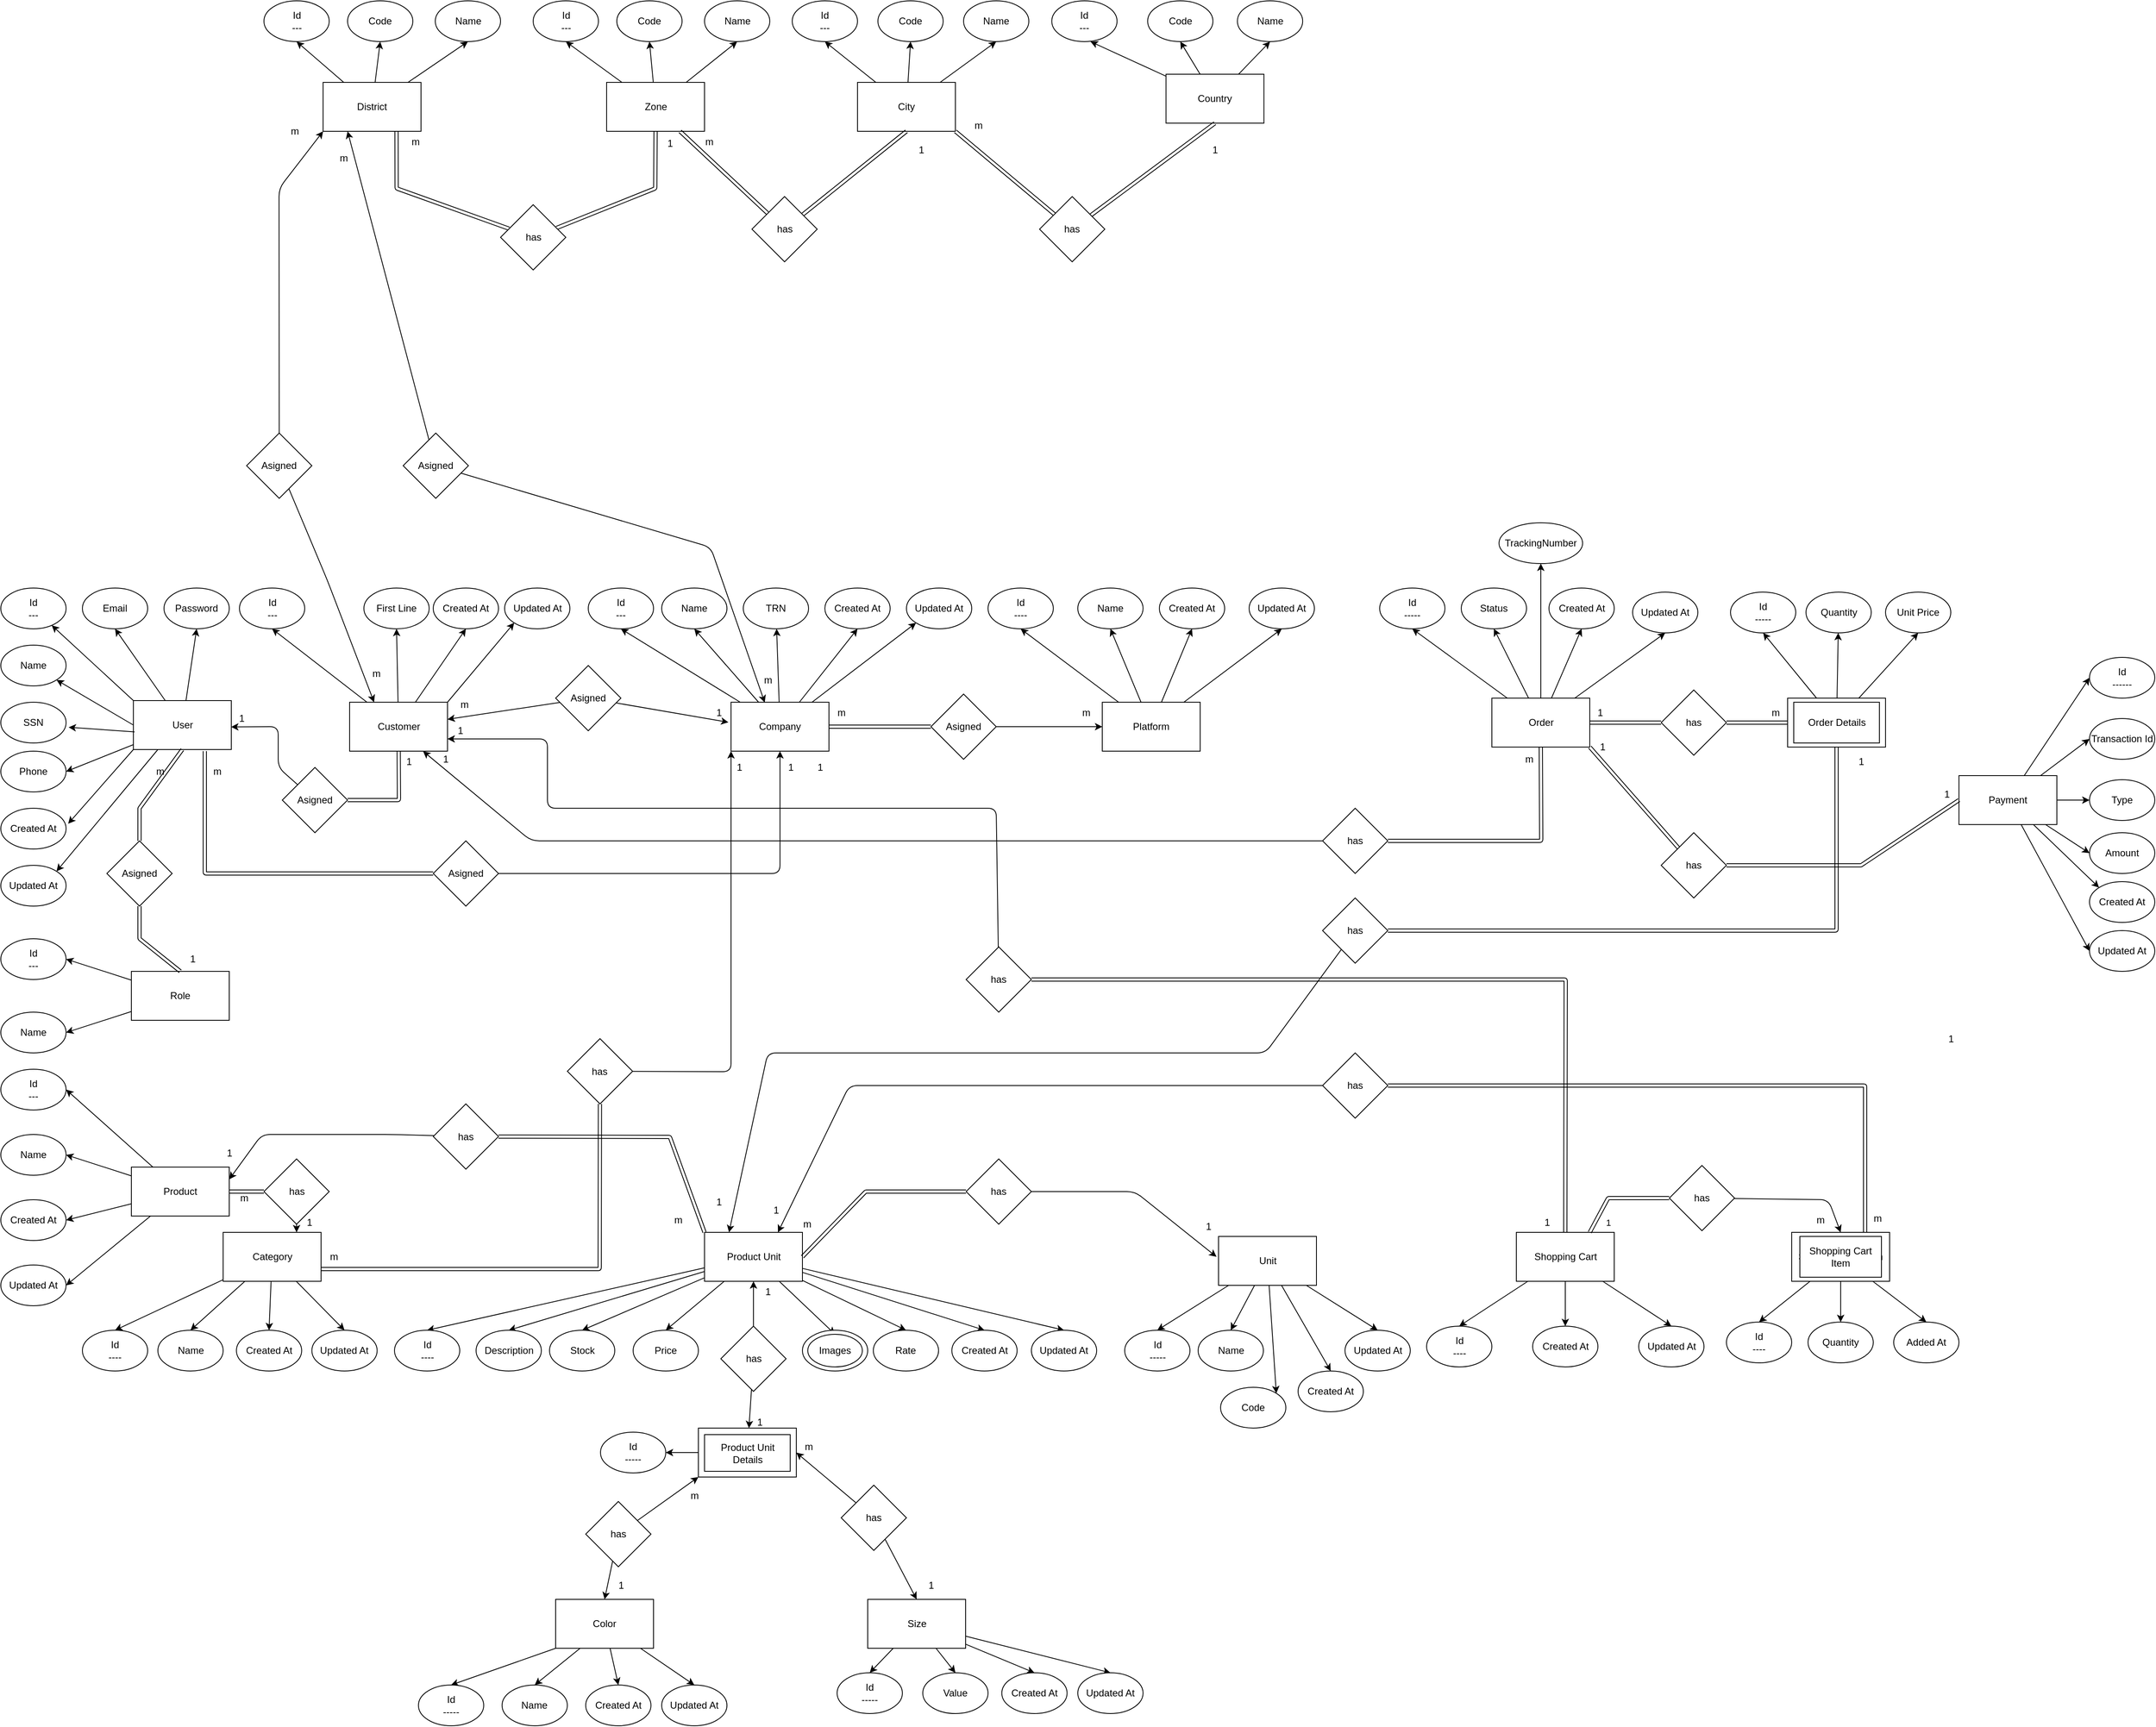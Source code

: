 <mxfile>
    <diagram id="rsH5L2lJACvvkUvCNBuJ" name="Page-1">
        <mxGraphModel dx="1774" dy="1904" grid="1" gridSize="10" guides="1" tooltips="1" connect="1" arrows="1" fold="1" page="1" pageScale="1" pageWidth="850" pageHeight="1100" background="#FFFFFF" math="0" shadow="0">
            <root>
                <mxCell id="0"/>
                <mxCell id="1" parent="0"/>
                <mxCell id="32" style="edgeStyle=none;html=1;entryX=0.5;entryY=1;entryDx=0;entryDy=0;" parent="1" source="23" target="27" edge="1">
                    <mxGeometry relative="1" as="geometry"/>
                </mxCell>
                <mxCell id="33" style="edgeStyle=none;html=1;entryX=0.5;entryY=1;entryDx=0;entryDy=0;" parent="1" source="23" target="26" edge="1">
                    <mxGeometry relative="1" as="geometry"/>
                </mxCell>
                <mxCell id="34" style="edgeStyle=none;html=1;exitX=0;exitY=0;exitDx=0;exitDy=0;" parent="1" source="23" target="25" edge="1">
                    <mxGeometry relative="1" as="geometry"/>
                </mxCell>
                <mxCell id="35" style="edgeStyle=none;html=1;exitX=0;exitY=0.5;exitDx=0;exitDy=0;entryX=1;entryY=1;entryDx=0;entryDy=0;" parent="1" source="23" target="24" edge="1">
                    <mxGeometry relative="1" as="geometry"/>
                </mxCell>
                <mxCell id="37" style="edgeStyle=none;html=1;entryX=1;entryY=0.5;entryDx=0;entryDy=0;" parent="1" source="23" target="29" edge="1">
                    <mxGeometry relative="1" as="geometry"/>
                </mxCell>
                <mxCell id="39" style="edgeStyle=none;html=1;exitX=0.25;exitY=1;exitDx=0;exitDy=0;entryX=1;entryY=0;entryDx=0;entryDy=0;" parent="1" source="23" target="31" edge="1">
                    <mxGeometry relative="1" as="geometry"/>
                </mxCell>
                <mxCell id="23" value="User" style="rounded=0;whiteSpace=wrap;html=1;" parent="1" vertex="1">
                    <mxGeometry x="202.5" y="148" width="120" height="60" as="geometry"/>
                </mxCell>
                <mxCell id="24" value="Name" style="ellipse;whiteSpace=wrap;html=1;" parent="1" vertex="1">
                    <mxGeometry x="40" y="80" width="80" height="50" as="geometry"/>
                </mxCell>
                <mxCell id="25" value="Id&lt;br&gt;---" style="ellipse;whiteSpace=wrap;html=1;" parent="1" vertex="1">
                    <mxGeometry x="40" y="10" width="80" height="50" as="geometry"/>
                </mxCell>
                <mxCell id="26" value="Email" style="ellipse;whiteSpace=wrap;html=1;" parent="1" vertex="1">
                    <mxGeometry x="140" y="10" width="80" height="50" as="geometry"/>
                </mxCell>
                <mxCell id="27" value="Password" style="ellipse;whiteSpace=wrap;html=1;" parent="1" vertex="1">
                    <mxGeometry x="240" y="10" width="80" height="50" as="geometry"/>
                </mxCell>
                <mxCell id="28" value="SSN" style="ellipse;whiteSpace=wrap;html=1;" parent="1" vertex="1">
                    <mxGeometry x="40" y="150" width="80" height="50" as="geometry"/>
                </mxCell>
                <mxCell id="29" value="Phone" style="ellipse;whiteSpace=wrap;html=1;" parent="1" vertex="1">
                    <mxGeometry x="40" y="210" width="80" height="50" as="geometry"/>
                </mxCell>
                <mxCell id="30" value="Created At" style="ellipse;whiteSpace=wrap;html=1;" parent="1" vertex="1">
                    <mxGeometry x="40" y="280" width="80" height="50" as="geometry"/>
                </mxCell>
                <mxCell id="31" value="Updated At" style="ellipse;whiteSpace=wrap;html=1;" parent="1" vertex="1">
                    <mxGeometry x="40" y="350" width="80" height="50" as="geometry"/>
                </mxCell>
                <mxCell id="36" style="edgeStyle=none;html=1;entryX=1.039;entryY=0.614;entryDx=0;entryDy=0;entryPerimeter=0;exitX=0.012;exitY=0.64;exitDx=0;exitDy=0;exitPerimeter=0;" parent="1" source="23" target="28" edge="1">
                    <mxGeometry relative="1" as="geometry"/>
                </mxCell>
                <mxCell id="38" style="edgeStyle=none;html=1;exitX=0;exitY=1;exitDx=0;exitDy=0;entryX=1.032;entryY=0.38;entryDx=0;entryDy=0;entryPerimeter=0;" parent="1" source="23" target="30" edge="1">
                    <mxGeometry relative="1" as="geometry"/>
                </mxCell>
                <mxCell id="45" style="edgeStyle=none;html=1;entryX=0.5;entryY=1;entryDx=0;entryDy=0;" parent="1" source="40" target="44" edge="1">
                    <mxGeometry relative="1" as="geometry"/>
                </mxCell>
                <mxCell id="47" style="edgeStyle=none;html=1;entryX=0.5;entryY=1;entryDx=0;entryDy=0;" parent="1" source="40" target="41" edge="1">
                    <mxGeometry relative="1" as="geometry"/>
                </mxCell>
                <mxCell id="48" style="edgeStyle=none;html=1;exitX=1;exitY=0;exitDx=0;exitDy=0;entryX=0;entryY=1;entryDx=0;entryDy=0;" parent="1" source="40" target="42" edge="1">
                    <mxGeometry relative="1" as="geometry"/>
                </mxCell>
                <mxCell id="316" style="edgeStyle=none;html=1;entryX=0.5;entryY=1;entryDx=0;entryDy=0;" parent="1" source="40" target="315" edge="1">
                    <mxGeometry relative="1" as="geometry"/>
                </mxCell>
                <mxCell id="40" value="Customer" style="rounded=0;whiteSpace=wrap;html=1;" parent="1" vertex="1">
                    <mxGeometry x="467.5" y="150" width="120" height="60" as="geometry"/>
                </mxCell>
                <mxCell id="41" value="Created At" style="ellipse;whiteSpace=wrap;html=1;" parent="1" vertex="1">
                    <mxGeometry x="570" y="10" width="80" height="50" as="geometry"/>
                </mxCell>
                <mxCell id="42" value="Updated At" style="ellipse;whiteSpace=wrap;html=1;" parent="1" vertex="1">
                    <mxGeometry x="657.5" y="10" width="80" height="50" as="geometry"/>
                </mxCell>
                <mxCell id="44" value="Id&lt;br&gt;---" style="ellipse;whiteSpace=wrap;html=1;" parent="1" vertex="1">
                    <mxGeometry x="332.5" y="10" width="80" height="50" as="geometry"/>
                </mxCell>
                <mxCell id="56" value="" style="edgeStyle=none;html=1;" parent="1" source="50" target="53" edge="1">
                    <mxGeometry relative="1" as="geometry"/>
                </mxCell>
                <mxCell id="57" style="edgeStyle=none;html=1;entryX=0.5;entryY=1;entryDx=0;entryDy=0;" parent="1" source="50" target="54" edge="1">
                    <mxGeometry relative="1" as="geometry"/>
                </mxCell>
                <mxCell id="58" style="edgeStyle=none;html=1;entryX=0;entryY=1;entryDx=0;entryDy=0;" parent="1" source="50" target="55" edge="1">
                    <mxGeometry relative="1" as="geometry"/>
                </mxCell>
                <mxCell id="59" style="edgeStyle=none;html=1;entryX=0.5;entryY=1;entryDx=0;entryDy=0;" parent="1" source="50" target="51" edge="1">
                    <mxGeometry relative="1" as="geometry"/>
                </mxCell>
                <mxCell id="60" style="edgeStyle=none;html=1;entryX=0.5;entryY=1;entryDx=0;entryDy=0;" parent="1" source="50" target="52" edge="1">
                    <mxGeometry relative="1" as="geometry"/>
                </mxCell>
                <mxCell id="50" value="Company" style="rounded=0;whiteSpace=wrap;html=1;" parent="1" vertex="1">
                    <mxGeometry x="935" y="150" width="120" height="60" as="geometry"/>
                </mxCell>
                <mxCell id="51" value="Name" style="ellipse;whiteSpace=wrap;html=1;" parent="1" vertex="1">
                    <mxGeometry x="850" y="10" width="80" height="50" as="geometry"/>
                </mxCell>
                <mxCell id="52" value="Id&lt;br&gt;---" style="ellipse;whiteSpace=wrap;html=1;" parent="1" vertex="1">
                    <mxGeometry x="760" y="10" width="80" height="50" as="geometry"/>
                </mxCell>
                <mxCell id="53" value="TRN" style="ellipse;whiteSpace=wrap;html=1;" parent="1" vertex="1">
                    <mxGeometry x="950" y="10" width="80" height="50" as="geometry"/>
                </mxCell>
                <mxCell id="54" value="Created At" style="ellipse;whiteSpace=wrap;html=1;" parent="1" vertex="1">
                    <mxGeometry x="1050" y="10" width="80" height="50" as="geometry"/>
                </mxCell>
                <mxCell id="55" value="Updated At" style="ellipse;whiteSpace=wrap;html=1;" parent="1" vertex="1">
                    <mxGeometry x="1150" y="10" width="80" height="50" as="geometry"/>
                </mxCell>
                <mxCell id="66" style="edgeStyle=none;html=1;entryX=1;entryY=0.5;entryDx=0;entryDy=0;" parent="1" source="68" target="70" edge="1">
                    <mxGeometry relative="1" as="geometry"/>
                </mxCell>
                <mxCell id="67" style="edgeStyle=none;html=1;entryX=1;entryY=0.5;entryDx=0;entryDy=0;" parent="1" source="68" target="69" edge="1">
                    <mxGeometry relative="1" as="geometry"/>
                </mxCell>
                <mxCell id="68" value="Role" style="rounded=0;whiteSpace=wrap;html=1;" parent="1" vertex="1">
                    <mxGeometry x="200" y="480" width="120" height="60" as="geometry"/>
                </mxCell>
                <mxCell id="69" value="Id&lt;br&gt;---" style="ellipse;whiteSpace=wrap;html=1;" parent="1" vertex="1">
                    <mxGeometry x="40" y="440" width="80" height="50" as="geometry"/>
                </mxCell>
                <mxCell id="70" value="Name" style="ellipse;whiteSpace=wrap;html=1;" parent="1" vertex="1">
                    <mxGeometry x="40" y="530" width="80" height="50" as="geometry"/>
                </mxCell>
                <mxCell id="76" style="edgeStyle=none;html=1;entryX=0.5;entryY=1;entryDx=0;entryDy=0;" parent="1" source="71" target="73" edge="1">
                    <mxGeometry relative="1" as="geometry"/>
                </mxCell>
                <mxCell id="77" style="edgeStyle=none;html=1;entryX=0.5;entryY=1;entryDx=0;entryDy=0;" parent="1" source="71" target="75" edge="1">
                    <mxGeometry relative="1" as="geometry"/>
                </mxCell>
                <mxCell id="78" style="edgeStyle=none;html=1;entryX=0.5;entryY=1;entryDx=0;entryDy=0;" parent="1" source="71" target="74" edge="1">
                    <mxGeometry relative="1" as="geometry"/>
                </mxCell>
                <mxCell id="79" style="edgeStyle=none;html=1;entryX=0.5;entryY=1;entryDx=0;entryDy=0;" parent="1" source="71" target="72" edge="1">
                    <mxGeometry relative="1" as="geometry"/>
                </mxCell>
                <mxCell id="71" value="Platform" style="rounded=0;whiteSpace=wrap;html=1;" parent="1" vertex="1">
                    <mxGeometry x="1390" y="150" width="120" height="60" as="geometry"/>
                </mxCell>
                <mxCell id="72" value="Id&lt;br&gt;----" style="ellipse;whiteSpace=wrap;html=1;" parent="1" vertex="1">
                    <mxGeometry x="1250" y="10" width="80" height="50" as="geometry"/>
                </mxCell>
                <mxCell id="73" value="Name" style="ellipse;whiteSpace=wrap;html=1;" parent="1" vertex="1">
                    <mxGeometry x="1360" y="10" width="80" height="50" as="geometry"/>
                </mxCell>
                <mxCell id="74" value="Updated At" style="ellipse;whiteSpace=wrap;html=1;" parent="1" vertex="1">
                    <mxGeometry x="1570" y="10" width="80" height="50" as="geometry"/>
                </mxCell>
                <mxCell id="75" value="Created At" style="ellipse;whiteSpace=wrap;html=1;" parent="1" vertex="1">
                    <mxGeometry x="1460" y="10" width="80" height="50" as="geometry"/>
                </mxCell>
                <mxCell id="85" style="edgeStyle=none;html=1;entryX=1;entryY=0.5;entryDx=0;entryDy=0;" parent="1" source="80" target="82" edge="1">
                    <mxGeometry relative="1" as="geometry"/>
                </mxCell>
                <mxCell id="86" style="edgeStyle=none;html=1;entryX=1;entryY=0.5;entryDx=0;entryDy=0;" parent="1" source="80" target="83" edge="1">
                    <mxGeometry relative="1" as="geometry"/>
                </mxCell>
                <mxCell id="87" style="edgeStyle=none;html=1;entryX=1;entryY=0.5;entryDx=0;entryDy=0;" parent="1" source="80" target="84" edge="1">
                    <mxGeometry relative="1" as="geometry"/>
                </mxCell>
                <mxCell id="88" style="edgeStyle=none;html=1;entryX=1;entryY=0.5;entryDx=0;entryDy=0;" parent="1" source="80" target="81" edge="1">
                    <mxGeometry relative="1" as="geometry"/>
                </mxCell>
                <mxCell id="80" value="Product" style="rounded=0;whiteSpace=wrap;html=1;" parent="1" vertex="1">
                    <mxGeometry x="200" y="720" width="120" height="60" as="geometry"/>
                </mxCell>
                <mxCell id="81" value="Id&lt;br&gt;---" style="ellipse;whiteSpace=wrap;html=1;" parent="1" vertex="1">
                    <mxGeometry x="40" y="600" width="80" height="50" as="geometry"/>
                </mxCell>
                <mxCell id="82" value="Name" style="ellipse;whiteSpace=wrap;html=1;" parent="1" vertex="1">
                    <mxGeometry x="40" y="680" width="80" height="50" as="geometry"/>
                </mxCell>
                <mxCell id="83" value="Created At" style="ellipse;whiteSpace=wrap;html=1;" parent="1" vertex="1">
                    <mxGeometry x="40" y="760" width="80" height="50" as="geometry"/>
                </mxCell>
                <mxCell id="84" value="Updated At" style="ellipse;whiteSpace=wrap;html=1;" parent="1" vertex="1">
                    <mxGeometry x="40" y="840" width="80" height="50" as="geometry"/>
                </mxCell>
                <mxCell id="102" style="edgeStyle=none;html=1;entryX=0.5;entryY=0;entryDx=0;entryDy=0;" parent="1" source="89" target="100" edge="1">
                    <mxGeometry relative="1" as="geometry"/>
                </mxCell>
                <mxCell id="103" style="edgeStyle=none;html=1;entryX=0.5;entryY=0;entryDx=0;entryDy=0;" parent="1" source="89" target="99" edge="1">
                    <mxGeometry relative="1" as="geometry"/>
                </mxCell>
                <mxCell id="104" style="edgeStyle=none;html=1;entryX=0.5;entryY=0;entryDx=0;entryDy=0;" parent="1" source="89" target="94" edge="1">
                    <mxGeometry relative="1" as="geometry"/>
                </mxCell>
                <mxCell id="105" style="edgeStyle=none;html=1;entryX=0.5;entryY=0;entryDx=0;entryDy=0;" parent="1" source="89" target="95" edge="1">
                    <mxGeometry relative="1" as="geometry"/>
                </mxCell>
                <mxCell id="106" style="edgeStyle=none;html=1;entryX=0.5;entryY=0;entryDx=0;entryDy=0;" parent="1" source="89" target="91" edge="1">
                    <mxGeometry relative="1" as="geometry"/>
                </mxCell>
                <mxCell id="107" style="edgeStyle=none;html=1;entryX=0.5;entryY=0;entryDx=0;entryDy=0;" parent="1" source="89" target="90" edge="1">
                    <mxGeometry relative="1" as="geometry"/>
                </mxCell>
                <mxCell id="108" style="edgeStyle=none;html=1;entryX=0.5;entryY=0;entryDx=0;entryDy=0;" parent="1" source="89" target="93" edge="1">
                    <mxGeometry relative="1" as="geometry"/>
                </mxCell>
                <mxCell id="109" style="edgeStyle=none;html=1;entryX=0.5;entryY=0;entryDx=0;entryDy=0;" parent="1" source="89" target="92" edge="1">
                    <mxGeometry relative="1" as="geometry"/>
                </mxCell>
                <mxCell id="89" value="Product Unit" style="rounded=0;whiteSpace=wrap;html=1;" parent="1" vertex="1">
                    <mxGeometry x="902.5" y="800" width="120" height="60" as="geometry"/>
                </mxCell>
                <mxCell id="90" value="Stock" style="ellipse;whiteSpace=wrap;html=1;" parent="1" vertex="1">
                    <mxGeometry x="712.5" y="920" width="80" height="50" as="geometry"/>
                </mxCell>
                <mxCell id="91" value="Price" style="ellipse;whiteSpace=wrap;html=1;" parent="1" vertex="1">
                    <mxGeometry x="815" y="920" width="80" height="50" as="geometry"/>
                </mxCell>
                <mxCell id="92" value="Id&lt;br&gt;----" style="ellipse;whiteSpace=wrap;html=1;" parent="1" vertex="1">
                    <mxGeometry x="522.5" y="920" width="80" height="50" as="geometry"/>
                </mxCell>
                <mxCell id="93" value="Description" style="ellipse;whiteSpace=wrap;html=1;" parent="1" vertex="1">
                    <mxGeometry x="622.5" y="920" width="80" height="50" as="geometry"/>
                </mxCell>
                <mxCell id="94" value="Created At" style="ellipse;whiteSpace=wrap;html=1;" parent="1" vertex="1">
                    <mxGeometry x="1205.63" y="920" width="80" height="50" as="geometry"/>
                </mxCell>
                <mxCell id="95" value="Updated At" style="ellipse;whiteSpace=wrap;html=1;" parent="1" vertex="1">
                    <mxGeometry x="1303.13" y="920" width="80" height="50" as="geometry"/>
                </mxCell>
                <mxCell id="97" value="" style="ellipse;whiteSpace=wrap;html=1;" parent="1" vertex="1">
                    <mxGeometry x="1022.5" y="920" width="80" height="50" as="geometry"/>
                </mxCell>
                <mxCell id="99" value="Rate" style="ellipse;whiteSpace=wrap;html=1;" parent="1" vertex="1">
                    <mxGeometry x="1109.38" y="920" width="80" height="50" as="geometry"/>
                </mxCell>
                <mxCell id="100" value="Images" style="ellipse;whiteSpace=wrap;html=1;" parent="1" vertex="1">
                    <mxGeometry x="1029.06" y="925" width="66.88" height="40" as="geometry"/>
                </mxCell>
                <mxCell id="115" style="edgeStyle=none;html=1;entryX=0.5;entryY=0;entryDx=0;entryDy=0;" parent="1" source="110" target="112" edge="1">
                    <mxGeometry relative="1" as="geometry"/>
                </mxCell>
                <mxCell id="116" style="edgeStyle=none;html=1;entryX=0.5;entryY=0;entryDx=0;entryDy=0;" parent="1" source="110" target="113" edge="1">
                    <mxGeometry relative="1" as="geometry"/>
                </mxCell>
                <mxCell id="117" style="edgeStyle=none;html=1;entryX=0.5;entryY=0;entryDx=0;entryDy=0;" parent="1" source="110" target="114" edge="1">
                    <mxGeometry relative="1" as="geometry"/>
                </mxCell>
                <mxCell id="118" style="edgeStyle=none;html=1;entryX=0.5;entryY=0;entryDx=0;entryDy=0;" parent="1" source="110" target="111" edge="1">
                    <mxGeometry relative="1" as="geometry"/>
                </mxCell>
                <mxCell id="332" style="edgeStyle=none;html=1;entryX=1;entryY=0;entryDx=0;entryDy=0;" parent="1" source="110" target="331" edge="1">
                    <mxGeometry relative="1" as="geometry"/>
                </mxCell>
                <mxCell id="110" value="Unit" style="rounded=0;whiteSpace=wrap;html=1;" parent="1" vertex="1">
                    <mxGeometry x="1532.5" y="805" width="120" height="60" as="geometry"/>
                </mxCell>
                <mxCell id="111" value="Id&lt;br&gt;-----" style="ellipse;whiteSpace=wrap;html=1;" parent="1" vertex="1">
                    <mxGeometry x="1417.5" y="920" width="80" height="50" as="geometry"/>
                </mxCell>
                <mxCell id="112" value="Name" style="ellipse;whiteSpace=wrap;html=1;" parent="1" vertex="1">
                    <mxGeometry x="1507.5" y="920" width="80" height="50" as="geometry"/>
                </mxCell>
                <mxCell id="113" value="Created At" style="ellipse;whiteSpace=wrap;html=1;" parent="1" vertex="1">
                    <mxGeometry x="1630" y="970" width="80" height="50" as="geometry"/>
                </mxCell>
                <mxCell id="114" value="Updated At" style="ellipse;whiteSpace=wrap;html=1;" parent="1" vertex="1">
                    <mxGeometry x="1687.5" y="920" width="80" height="50" as="geometry"/>
                </mxCell>
                <mxCell id="124" style="edgeStyle=none;html=1;" parent="1" source="119" target="121" edge="1">
                    <mxGeometry relative="1" as="geometry"/>
                </mxCell>
                <mxCell id="125" style="edgeStyle=none;html=1;entryX=0.5;entryY=0;entryDx=0;entryDy=0;" parent="1" source="119" target="122" edge="1">
                    <mxGeometry relative="1" as="geometry"/>
                </mxCell>
                <mxCell id="126" style="edgeStyle=none;html=1;entryX=0.5;entryY=0;entryDx=0;entryDy=0;" parent="1" source="119" target="120" edge="1">
                    <mxGeometry relative="1" as="geometry"/>
                </mxCell>
                <mxCell id="119" value="Shopping Cart" style="rounded=0;whiteSpace=wrap;html=1;" parent="1" vertex="1">
                    <mxGeometry x="1897.5" y="800" width="120" height="60" as="geometry"/>
                </mxCell>
                <mxCell id="120" value="Id&lt;br&gt;----" style="ellipse;whiteSpace=wrap;html=1;" parent="1" vertex="1">
                    <mxGeometry x="1787.5" y="915" width="80" height="50" as="geometry"/>
                </mxCell>
                <mxCell id="121" value="Created At" style="ellipse;whiteSpace=wrap;html=1;" parent="1" vertex="1">
                    <mxGeometry x="1917.5" y="915" width="80" height="50" as="geometry"/>
                </mxCell>
                <mxCell id="122" value="Updated At" style="ellipse;whiteSpace=wrap;html=1;" parent="1" vertex="1">
                    <mxGeometry x="2047.5" y="915" width="80" height="50" as="geometry"/>
                </mxCell>
                <mxCell id="132" style="edgeStyle=none;html=1;entryX=0.5;entryY=0;entryDx=0;entryDy=0;" parent="1" source="127" target="130" edge="1">
                    <mxGeometry relative="1" as="geometry"/>
                </mxCell>
                <mxCell id="133" style="edgeStyle=none;html=1;entryX=0.5;entryY=0;entryDx=0;entryDy=0;" parent="1" source="127" target="131" edge="1">
                    <mxGeometry relative="1" as="geometry"/>
                </mxCell>
                <mxCell id="134" style="edgeStyle=none;html=1;entryX=0.5;entryY=0;entryDx=0;entryDy=0;" parent="1" source="127" target="129" edge="1">
                    <mxGeometry relative="1" as="geometry"/>
                </mxCell>
                <mxCell id="127" value="Shopping Cart Item" style="rounded=0;whiteSpace=wrap;html=1;" parent="1" vertex="1">
                    <mxGeometry x="2235" y="800" width="120" height="60" as="geometry"/>
                </mxCell>
                <mxCell id="129" value="Id&lt;br&gt;----" style="ellipse;whiteSpace=wrap;html=1;" parent="1" vertex="1">
                    <mxGeometry x="2155" y="910" width="80" height="50" as="geometry"/>
                </mxCell>
                <mxCell id="130" value="Quantity" style="ellipse;whiteSpace=wrap;html=1;" parent="1" vertex="1">
                    <mxGeometry x="2255" y="910" width="80" height="50" as="geometry"/>
                </mxCell>
                <mxCell id="131" value="Added At" style="ellipse;whiteSpace=wrap;html=1;" parent="1" vertex="1">
                    <mxGeometry x="2360" y="910" width="80" height="50" as="geometry"/>
                </mxCell>
                <mxCell id="166" style="edgeStyle=none;html=1;entryX=0.5;entryY=1;entryDx=0;entryDy=0;" parent="1" source="135" target="162" edge="1">
                    <mxGeometry relative="1" as="geometry"/>
                </mxCell>
                <mxCell id="167" style="edgeStyle=none;html=1;entryX=0.5;entryY=1;entryDx=0;entryDy=0;" parent="1" source="135" target="163" edge="1">
                    <mxGeometry relative="1" as="geometry"/>
                </mxCell>
                <mxCell id="168" style="edgeStyle=none;html=1;entryX=0.5;entryY=1;entryDx=0;entryDy=0;" parent="1" source="135" target="164" edge="1">
                    <mxGeometry relative="1" as="geometry"/>
                </mxCell>
                <mxCell id="169" style="edgeStyle=none;html=1;entryX=0.5;entryY=1;entryDx=0;entryDy=0;" parent="1" source="135" target="165" edge="1">
                    <mxGeometry relative="1" as="geometry"/>
                </mxCell>
                <mxCell id="403" style="edgeStyle=none;html=1;" parent="1" source="135" target="402" edge="1">
                    <mxGeometry relative="1" as="geometry"/>
                </mxCell>
                <mxCell id="135" value="Order" style="rounded=0;whiteSpace=wrap;html=1;" parent="1" vertex="1">
                    <mxGeometry x="1867.5" y="145" width="120" height="60" as="geometry"/>
                </mxCell>
                <mxCell id="171" style="edgeStyle=none;html=1;entryX=0.5;entryY=1;entryDx=0;entryDy=0;" parent="1" source="136" target="170" edge="1">
                    <mxGeometry relative="1" as="geometry"/>
                </mxCell>
                <mxCell id="319" style="edgeStyle=none;html=1;" parent="1" source="136" target="317" edge="1">
                    <mxGeometry relative="1" as="geometry"/>
                </mxCell>
                <mxCell id="320" style="edgeStyle=none;html=1;entryX=0.5;entryY=1;entryDx=0;entryDy=0;" parent="1" source="136" target="318" edge="1">
                    <mxGeometry relative="1" as="geometry"/>
                </mxCell>
                <mxCell id="136" value="Order Details" style="rounded=0;whiteSpace=wrap;html=1;" parent="1" vertex="1">
                    <mxGeometry x="2230" y="145" width="120" height="60" as="geometry"/>
                </mxCell>
                <mxCell id="156" style="edgeStyle=none;html=1;" parent="1" source="137" target="151" edge="1">
                    <mxGeometry relative="1" as="geometry"/>
                </mxCell>
                <mxCell id="157" style="edgeStyle=none;html=1;entryX=0;entryY=0.5;entryDx=0;entryDy=0;" parent="1" source="137" target="152" edge="1">
                    <mxGeometry relative="1" as="geometry"/>
                </mxCell>
                <mxCell id="158" style="edgeStyle=none;html=1;entryX=0;entryY=0;entryDx=0;entryDy=0;" parent="1" source="137" target="153" edge="1">
                    <mxGeometry relative="1" as="geometry"/>
                </mxCell>
                <mxCell id="159" style="edgeStyle=none;html=1;entryX=0;entryY=0.5;entryDx=0;entryDy=0;" parent="1" source="137" target="154" edge="1">
                    <mxGeometry relative="1" as="geometry"/>
                </mxCell>
                <mxCell id="160" style="edgeStyle=none;html=1;entryX=0;entryY=0.5;entryDx=0;entryDy=0;" parent="1" source="137" target="150" edge="1">
                    <mxGeometry relative="1" as="geometry"/>
                </mxCell>
                <mxCell id="161" style="edgeStyle=none;html=1;entryX=0;entryY=0.5;entryDx=0;entryDy=0;" parent="1" source="137" target="155" edge="1">
                    <mxGeometry relative="1" as="geometry"/>
                </mxCell>
                <mxCell id="137" value="Payment" style="rounded=0;whiteSpace=wrap;html=1;" parent="1" vertex="1">
                    <mxGeometry x="2440" y="240" width="120" height="60" as="geometry"/>
                </mxCell>
                <mxCell id="150" value="Transaction Id" style="ellipse;whiteSpace=wrap;html=1;" parent="1" vertex="1">
                    <mxGeometry x="2600" y="170" width="80" height="50" as="geometry"/>
                </mxCell>
                <mxCell id="151" value="Type" style="ellipse;whiteSpace=wrap;html=1;" parent="1" vertex="1">
                    <mxGeometry x="2600" y="245" width="80" height="50" as="geometry"/>
                </mxCell>
                <mxCell id="152" value="Amount" style="ellipse;whiteSpace=wrap;html=1;" parent="1" vertex="1">
                    <mxGeometry x="2600" y="310" width="80" height="50" as="geometry"/>
                </mxCell>
                <mxCell id="153" value="Created At" style="ellipse;whiteSpace=wrap;html=1;" parent="1" vertex="1">
                    <mxGeometry x="2600" y="370" width="80" height="50" as="geometry"/>
                </mxCell>
                <mxCell id="154" value="Updated At" style="ellipse;whiteSpace=wrap;html=1;" parent="1" vertex="1">
                    <mxGeometry x="2600" y="430" width="80" height="50" as="geometry"/>
                </mxCell>
                <mxCell id="155" value="Id&lt;br&gt;------" style="ellipse;whiteSpace=wrap;html=1;" parent="1" vertex="1">
                    <mxGeometry x="2600" y="95" width="80" height="50" as="geometry"/>
                </mxCell>
                <mxCell id="162" value="Id&lt;br&gt;-----" style="ellipse;whiteSpace=wrap;html=1;" parent="1" vertex="1">
                    <mxGeometry x="1730" y="10" width="80" height="50" as="geometry"/>
                </mxCell>
                <mxCell id="163" value="Status" style="ellipse;whiteSpace=wrap;html=1;" parent="1" vertex="1">
                    <mxGeometry x="1830" y="10" width="80" height="50" as="geometry"/>
                </mxCell>
                <mxCell id="164" value="Created At" style="ellipse;whiteSpace=wrap;html=1;" parent="1" vertex="1">
                    <mxGeometry x="1937.5" y="10" width="80" height="50" as="geometry"/>
                </mxCell>
                <mxCell id="165" value="Updated At" style="ellipse;whiteSpace=wrap;html=1;" parent="1" vertex="1">
                    <mxGeometry x="2040" y="15" width="80" height="50" as="geometry"/>
                </mxCell>
                <mxCell id="170" value="Id&lt;br&gt;-----" style="ellipse;whiteSpace=wrap;html=1;" parent="1" vertex="1">
                    <mxGeometry x="2160" y="15" width="80" height="50" as="geometry"/>
                </mxCell>
                <mxCell id="173" style="edgeStyle=none;html=1;entryX=0.5;entryY=1;entryDx=0;entryDy=0;" parent="1" source="172" target="50" edge="1">
                    <mxGeometry relative="1" as="geometry">
                        <Array as="points">
                            <mxPoint x="995" y="360"/>
                        </Array>
                    </mxGeometry>
                </mxCell>
                <mxCell id="174" style="edgeStyle=none;html=1;shape=link;" parent="1" source="172" edge="1">
                    <mxGeometry relative="1" as="geometry">
                        <mxPoint x="290" y="210" as="targetPoint"/>
                        <Array as="points">
                            <mxPoint x="290" y="360"/>
                        </Array>
                    </mxGeometry>
                </mxCell>
                <mxCell id="172" value="Asigned" style="rhombus;whiteSpace=wrap;html=1;" parent="1" vertex="1">
                    <mxGeometry x="570" y="320" width="80" height="80" as="geometry"/>
                </mxCell>
                <mxCell id="175" value="m" style="text;html=1;align=center;verticalAlign=middle;resizable=0;points=[];autosize=1;strokeColor=none;fillColor=none;" parent="1" vertex="1">
                    <mxGeometry x="290" y="220" width="30" height="30" as="geometry"/>
                </mxCell>
                <mxCell id="176" value="1" style="text;html=1;align=center;verticalAlign=middle;resizable=0;points=[];autosize=1;strokeColor=none;fillColor=none;" parent="1" vertex="1">
                    <mxGeometry x="992.5" y="215" width="30" height="30" as="geometry"/>
                </mxCell>
                <mxCell id="181" style="edgeStyle=none;html=1;entryX=0.5;entryY=1;entryDx=0;entryDy=0;shape=link;" parent="1" source="179" target="23" edge="1">
                    <mxGeometry relative="1" as="geometry">
                        <Array as="points">
                            <mxPoint x="210" y="280"/>
                        </Array>
                    </mxGeometry>
                </mxCell>
                <mxCell id="179" value="Asigned" style="rhombus;whiteSpace=wrap;html=1;" parent="1" vertex="1">
                    <mxGeometry x="170" y="320" width="80" height="80" as="geometry"/>
                </mxCell>
                <mxCell id="182" style="edgeStyle=none;html=1;entryX=0.5;entryY=0;entryDx=0;entryDy=0;shape=link;" parent="1" source="179" target="68" edge="1">
                    <mxGeometry relative="1" as="geometry">
                        <Array as="points">
                            <mxPoint x="210" y="440"/>
                        </Array>
                    </mxGeometry>
                </mxCell>
                <mxCell id="183" value="m" style="text;html=1;align=center;verticalAlign=middle;resizable=0;points=[];autosize=1;strokeColor=none;fillColor=none;" parent="1" vertex="1">
                    <mxGeometry x="220" y="220" width="30" height="30" as="geometry"/>
                </mxCell>
                <mxCell id="184" value="1" style="text;html=1;align=center;verticalAlign=middle;resizable=0;points=[];autosize=1;strokeColor=none;fillColor=none;" parent="1" vertex="1">
                    <mxGeometry x="260" y="450" width="30" height="30" as="geometry"/>
                </mxCell>
                <mxCell id="186" style="edgeStyle=none;html=1;entryX=1;entryY=0.5;entryDx=0;entryDy=0;shape=link;" parent="1" source="185" target="50" edge="1">
                    <mxGeometry relative="1" as="geometry"/>
                </mxCell>
                <mxCell id="187" style="edgeStyle=none;html=1;entryX=0;entryY=0.5;entryDx=0;entryDy=0;" parent="1" source="185" target="71" edge="1">
                    <mxGeometry relative="1" as="geometry"/>
                </mxCell>
                <mxCell id="185" value="Asigned" style="rhombus;whiteSpace=wrap;html=1;" parent="1" vertex="1">
                    <mxGeometry x="1180" y="140" width="80" height="80" as="geometry"/>
                </mxCell>
                <mxCell id="188" value="m" style="text;html=1;align=center;verticalAlign=middle;resizable=0;points=[];autosize=1;strokeColor=none;fillColor=none;" parent="1" vertex="1">
                    <mxGeometry x="1055" y="148" width="30" height="30" as="geometry"/>
                </mxCell>
                <mxCell id="189" value="m" style="text;html=1;align=center;verticalAlign=middle;resizable=0;points=[];autosize=1;strokeColor=none;fillColor=none;" parent="1" vertex="1">
                    <mxGeometry x="1355" y="148" width="30" height="30" as="geometry"/>
                </mxCell>
                <mxCell id="193" value="1" style="text;html=1;align=center;verticalAlign=middle;resizable=0;points=[];autosize=1;strokeColor=none;fillColor=none;" parent="1" vertex="1">
                    <mxGeometry x="1029.06" y="215" width="30" height="30" as="geometry"/>
                </mxCell>
                <mxCell id="201" style="edgeStyle=none;html=1;entryX=0.5;entryY=0;entryDx=0;entryDy=0;" parent="1" source="195" target="196" edge="1">
                    <mxGeometry relative="1" as="geometry"/>
                </mxCell>
                <mxCell id="202" style="edgeStyle=none;html=1;entryX=0.5;entryY=0;entryDx=0;entryDy=0;" parent="1" source="195" target="197" edge="1">
                    <mxGeometry relative="1" as="geometry"/>
                </mxCell>
                <mxCell id="204" style="edgeStyle=none;html=1;entryX=0.5;entryY=0;entryDx=0;entryDy=0;" parent="1" source="195" target="199" edge="1">
                    <mxGeometry relative="1" as="geometry"/>
                </mxCell>
                <mxCell id="205" style="edgeStyle=none;html=1;entryX=0.5;entryY=0;entryDx=0;entryDy=0;" parent="1" source="195" target="200" edge="1">
                    <mxGeometry relative="1" as="geometry"/>
                </mxCell>
                <mxCell id="195" value="Category" style="rounded=0;whiteSpace=wrap;html=1;" parent="1" vertex="1">
                    <mxGeometry x="312.5" y="800" width="120" height="60" as="geometry"/>
                </mxCell>
                <mxCell id="196" value="Id&lt;br&gt;----" style="ellipse;whiteSpace=wrap;html=1;" parent="1" vertex="1">
                    <mxGeometry x="140" y="920" width="80" height="50" as="geometry"/>
                </mxCell>
                <mxCell id="197" value="Name" style="ellipse;whiteSpace=wrap;html=1;" parent="1" vertex="1">
                    <mxGeometry x="232.5" y="920" width="80" height="50" as="geometry"/>
                </mxCell>
                <mxCell id="199" value="Created At" style="ellipse;whiteSpace=wrap;html=1;" parent="1" vertex="1">
                    <mxGeometry x="328.75" y="920" width="80" height="50" as="geometry"/>
                </mxCell>
                <mxCell id="200" value="Updated At" style="ellipse;whiteSpace=wrap;html=1;" parent="1" vertex="1">
                    <mxGeometry x="421.25" y="920" width="80" height="50" as="geometry"/>
                </mxCell>
                <mxCell id="207" style="edgeStyle=none;html=1;entryX=1;entryY=0.5;entryDx=0;entryDy=0;shape=link;" parent="1" source="206" target="80" edge="1">
                    <mxGeometry relative="1" as="geometry"/>
                </mxCell>
                <mxCell id="208" style="edgeStyle=none;html=1;entryX=0.75;entryY=0;entryDx=0;entryDy=0;" parent="1" source="206" target="195" edge="1">
                    <mxGeometry relative="1" as="geometry"/>
                </mxCell>
                <mxCell id="206" value="has" style="rhombus;whiteSpace=wrap;html=1;" parent="1" vertex="1">
                    <mxGeometry x="362.5" y="710" width="80" height="80" as="geometry"/>
                </mxCell>
                <mxCell id="209" value="m" style="text;html=1;align=center;verticalAlign=middle;resizable=0;points=[];autosize=1;strokeColor=none;fillColor=none;" parent="1" vertex="1">
                    <mxGeometry x="322.5" y="742.5" width="30" height="30" as="geometry"/>
                </mxCell>
                <mxCell id="210" value="1" style="text;html=1;align=center;verticalAlign=middle;resizable=0;points=[];autosize=1;strokeColor=none;fillColor=none;" parent="1" vertex="1">
                    <mxGeometry x="402.5" y="772.5" width="30" height="30" as="geometry"/>
                </mxCell>
                <mxCell id="212" style="edgeStyle=none;html=1;entryX=0;entryY=0;entryDx=0;entryDy=0;shape=link;" parent="1" source="211" target="89" edge="1">
                    <mxGeometry relative="1" as="geometry">
                        <Array as="points">
                            <mxPoint x="860" y="683"/>
                        </Array>
                    </mxGeometry>
                </mxCell>
                <mxCell id="213" style="edgeStyle=none;html=1;entryX=1;entryY=0.25;entryDx=0;entryDy=0;" parent="1" source="211" target="80" edge="1">
                    <mxGeometry relative="1" as="geometry">
                        <Array as="points">
                            <mxPoint x="520" y="680"/>
                            <mxPoint x="450" y="680"/>
                            <mxPoint x="360" y="680"/>
                        </Array>
                    </mxGeometry>
                </mxCell>
                <mxCell id="211" value="has" style="rhombus;whiteSpace=wrap;html=1;" parent="1" vertex="1">
                    <mxGeometry x="570" y="642.5" width="80" height="80" as="geometry"/>
                </mxCell>
                <mxCell id="214" value="1" style="text;html=1;align=center;verticalAlign=middle;resizable=0;points=[];autosize=1;strokeColor=none;fillColor=none;" parent="1" vertex="1">
                    <mxGeometry x="305" y="688" width="30" height="30" as="geometry"/>
                </mxCell>
                <mxCell id="215" value="m" style="text;html=1;align=center;verticalAlign=middle;resizable=0;points=[];autosize=1;strokeColor=none;fillColor=none;" parent="1" vertex="1">
                    <mxGeometry x="855" y="770" width="30" height="30" as="geometry"/>
                </mxCell>
                <mxCell id="217" style="edgeStyle=none;html=1;entryX=1;entryY=0.5;entryDx=0;entryDy=0;shape=link;" parent="1" source="216" target="89" edge="1">
                    <mxGeometry relative="1" as="geometry">
                        <Array as="points">
                            <mxPoint x="1100" y="750"/>
                        </Array>
                    </mxGeometry>
                </mxCell>
                <mxCell id="218" style="edgeStyle=none;html=1;" parent="1" source="216" edge="1">
                    <mxGeometry relative="1" as="geometry">
                        <mxPoint x="1530" y="830" as="targetPoint"/>
                        <Array as="points">
                            <mxPoint x="1430" y="750"/>
                        </Array>
                    </mxGeometry>
                </mxCell>
                <mxCell id="216" value="has" style="rhombus;whiteSpace=wrap;html=1;" parent="1" vertex="1">
                    <mxGeometry x="1223.13" y="710" width="80" height="80" as="geometry"/>
                </mxCell>
                <mxCell id="219" value="1" style="text;html=1;align=center;verticalAlign=middle;resizable=0;points=[];autosize=1;strokeColor=none;fillColor=none;" parent="1" vertex="1">
                    <mxGeometry x="1505" y="778" width="30" height="30" as="geometry"/>
                </mxCell>
                <mxCell id="220" value="m" style="text;html=1;align=center;verticalAlign=middle;resizable=0;points=[];autosize=1;strokeColor=none;fillColor=none;" parent="1" vertex="1">
                    <mxGeometry x="1012.5" y="775" width="30" height="30" as="geometry"/>
                </mxCell>
                <mxCell id="222" value="" style="edgeStyle=none;html=1;shape=link;" parent="1" source="221" target="40" edge="1">
                    <mxGeometry relative="1" as="geometry">
                        <Array as="points">
                            <mxPoint x="528" y="270"/>
                        </Array>
                    </mxGeometry>
                </mxCell>
                <mxCell id="223" value="" style="edgeStyle=none;html=1;entryX=0.998;entryY=0.538;entryDx=0;entryDy=0;entryPerimeter=0;" parent="1" source="221" target="23" edge="1">
                    <mxGeometry relative="1" as="geometry">
                        <Array as="points">
                            <mxPoint x="380" y="230"/>
                            <mxPoint x="380" y="180"/>
                        </Array>
                    </mxGeometry>
                </mxCell>
                <mxCell id="221" value="Asigned" style="rhombus;whiteSpace=wrap;html=1;" parent="1" vertex="1">
                    <mxGeometry x="385" y="230" width="80" height="80" as="geometry"/>
                </mxCell>
                <mxCell id="225" value="1" style="text;html=1;align=center;verticalAlign=middle;resizable=0;points=[];autosize=1;strokeColor=none;fillColor=none;" parent="1" vertex="1">
                    <mxGeometry x="320" y="155" width="30" height="30" as="geometry"/>
                </mxCell>
                <mxCell id="226" value="1" style="text;html=1;align=center;verticalAlign=middle;resizable=0;points=[];autosize=1;strokeColor=none;fillColor=none;" parent="1" vertex="1">
                    <mxGeometry x="525" y="208" width="30" height="30" as="geometry"/>
                </mxCell>
                <mxCell id="228" style="edgeStyle=none;html=1;entryX=0.5;entryY=0;entryDx=0;entryDy=0;shape=link;" parent="1" source="227" target="119" edge="1">
                    <mxGeometry relative="1" as="geometry">
                        <Array as="points">
                            <mxPoint x="1958" y="490"/>
                        </Array>
                    </mxGeometry>
                </mxCell>
                <mxCell id="229" style="edgeStyle=none;html=1;entryX=1;entryY=0.75;entryDx=0;entryDy=0;" parent="1" source="227" target="40" edge="1">
                    <mxGeometry relative="1" as="geometry">
                        <Array as="points">
                            <mxPoint x="1260" y="280"/>
                            <mxPoint x="710" y="280"/>
                            <mxPoint x="710" y="195"/>
                        </Array>
                    </mxGeometry>
                </mxCell>
                <mxCell id="227" value="has" style="rhombus;whiteSpace=wrap;html=1;" parent="1" vertex="1">
                    <mxGeometry x="1223.13" y="450" width="80" height="80" as="geometry"/>
                </mxCell>
                <mxCell id="230" value="1" style="text;html=1;align=center;verticalAlign=middle;resizable=0;points=[];autosize=1;strokeColor=none;fillColor=none;" parent="1" vertex="1">
                    <mxGeometry x="587.5" y="170" width="30" height="30" as="geometry"/>
                </mxCell>
                <mxCell id="231" value="1" style="text;html=1;align=center;verticalAlign=middle;resizable=0;points=[];autosize=1;strokeColor=none;fillColor=none;" parent="1" vertex="1">
                    <mxGeometry x="1920" y="772.5" width="30" height="30" as="geometry"/>
                </mxCell>
                <mxCell id="233" style="edgeStyle=none;html=1;entryX=0.5;entryY=0;entryDx=0;entryDy=0;" parent="1" source="232" target="127" edge="1">
                    <mxGeometry relative="1" as="geometry">
                        <Array as="points">
                            <mxPoint x="2280" y="760"/>
                        </Array>
                    </mxGeometry>
                </mxCell>
                <mxCell id="235" style="edgeStyle=none;html=1;entryX=0.75;entryY=0;entryDx=0;entryDy=0;shape=link;" parent="1" source="232" target="119" edge="1">
                    <mxGeometry relative="1" as="geometry">
                        <Array as="points">
                            <mxPoint x="2010" y="758"/>
                        </Array>
                    </mxGeometry>
                </mxCell>
                <mxCell id="237" value="1" style="edgeLabel;html=1;align=center;verticalAlign=middle;resizable=0;points=[];" parent="235" vertex="1" connectable="0">
                    <mxGeometry x="0.475" y="25" relative="1" as="geometry">
                        <mxPoint x="-15" y="4" as="offset"/>
                    </mxGeometry>
                </mxCell>
                <mxCell id="232" value="has" style="rhombus;whiteSpace=wrap;html=1;" parent="1" vertex="1">
                    <mxGeometry x="2085" y="718" width="80" height="80" as="geometry"/>
                </mxCell>
                <mxCell id="236" value="m" style="text;html=1;align=center;verticalAlign=middle;resizable=0;points=[];autosize=1;strokeColor=none;fillColor=none;" parent="1" vertex="1">
                    <mxGeometry x="2255" y="770" width="30" height="30" as="geometry"/>
                </mxCell>
                <mxCell id="239" style="edgeStyle=none;html=1;entryX=0.75;entryY=0;entryDx=0;entryDy=0;" parent="1" source="238" target="89" edge="1">
                    <mxGeometry relative="1" as="geometry">
                        <Array as="points">
                            <mxPoint x="1080" y="620"/>
                        </Array>
                    </mxGeometry>
                </mxCell>
                <mxCell id="240" style="edgeStyle=none;html=1;entryX=0.75;entryY=0;entryDx=0;entryDy=0;shape=link;" parent="1" source="238" target="127" edge="1">
                    <mxGeometry relative="1" as="geometry">
                        <Array as="points">
                            <mxPoint x="2325" y="620"/>
                        </Array>
                    </mxGeometry>
                </mxCell>
                <mxCell id="238" value="has" style="rhombus;whiteSpace=wrap;html=1;" parent="1" vertex="1">
                    <mxGeometry x="1660" y="580" width="80" height="80" as="geometry"/>
                </mxCell>
                <mxCell id="241" value="1" style="text;html=1;align=center;verticalAlign=middle;resizable=0;points=[];autosize=1;strokeColor=none;fillColor=none;" parent="1" vertex="1">
                    <mxGeometry x="975" y="758" width="30" height="30" as="geometry"/>
                </mxCell>
                <mxCell id="242" value="m" style="text;html=1;align=center;verticalAlign=middle;resizable=0;points=[];autosize=1;strokeColor=none;fillColor=none;" parent="1" vertex="1">
                    <mxGeometry x="2325" y="768" width="30" height="30" as="geometry"/>
                </mxCell>
                <mxCell id="244" style="edgeStyle=none;html=1;entryX=0.5;entryY=1;entryDx=0;entryDy=0;shape=link;" parent="1" source="243" target="135" edge="1">
                    <mxGeometry relative="1" as="geometry">
                        <Array as="points">
                            <mxPoint x="1928" y="320"/>
                        </Array>
                    </mxGeometry>
                </mxCell>
                <mxCell id="245" style="edgeStyle=none;html=1;entryX=0.75;entryY=1;entryDx=0;entryDy=0;" parent="1" source="243" target="40" edge="1">
                    <mxGeometry relative="1" as="geometry">
                        <Array as="points">
                            <mxPoint x="690" y="320"/>
                        </Array>
                    </mxGeometry>
                </mxCell>
                <mxCell id="243" value="has" style="rhombus;whiteSpace=wrap;html=1;" parent="1" vertex="1">
                    <mxGeometry x="1660" y="280" width="80" height="80" as="geometry"/>
                </mxCell>
                <mxCell id="246" value="m" style="text;html=1;align=center;verticalAlign=middle;resizable=0;points=[];autosize=1;strokeColor=none;fillColor=none;" parent="1" vertex="1">
                    <mxGeometry x="1897.5" y="205" width="30" height="30" as="geometry"/>
                </mxCell>
                <mxCell id="247" value="1" style="text;html=1;align=center;verticalAlign=middle;resizable=0;points=[];autosize=1;strokeColor=none;fillColor=none;" parent="1" vertex="1">
                    <mxGeometry x="570" y="205" width="30" height="30" as="geometry"/>
                </mxCell>
                <mxCell id="251" style="edgeStyle=none;html=1;entryX=0;entryY=0.5;entryDx=0;entryDy=0;shape=link;" parent="1" source="250" target="137" edge="1">
                    <mxGeometry relative="1" as="geometry">
                        <Array as="points">
                            <mxPoint x="2320" y="350"/>
                        </Array>
                    </mxGeometry>
                </mxCell>
                <mxCell id="252" style="edgeStyle=none;html=1;entryX=1;entryY=1;entryDx=0;entryDy=0;shape=link;" parent="1" source="250" target="135" edge="1">
                    <mxGeometry relative="1" as="geometry">
                        <Array as="points"/>
                    </mxGeometry>
                </mxCell>
                <mxCell id="250" value="has" style="rhombus;whiteSpace=wrap;html=1;" parent="1" vertex="1">
                    <mxGeometry x="2075" y="310" width="80" height="80" as="geometry"/>
                </mxCell>
                <mxCell id="253" value="1" style="text;html=1;align=center;verticalAlign=middle;resizable=0;points=[];autosize=1;strokeColor=none;fillColor=none;" parent="1" vertex="1">
                    <mxGeometry x="1987.5" y="190" width="30" height="30" as="geometry"/>
                </mxCell>
                <mxCell id="254" value="1" style="text;html=1;align=center;verticalAlign=middle;resizable=0;points=[];autosize=1;strokeColor=none;fillColor=none;" parent="1" vertex="1">
                    <mxGeometry x="2410" y="248" width="30" height="30" as="geometry"/>
                </mxCell>
                <mxCell id="256" value="" style="edgeStyle=none;html=1;shape=link;" parent="1" source="255" target="136" edge="1">
                    <mxGeometry relative="1" as="geometry"/>
                </mxCell>
                <mxCell id="257" value="" style="edgeStyle=none;html=1;entryX=1;entryY=0.5;entryDx=0;entryDy=0;shape=link;" parent="1" source="255" target="135" edge="1">
                    <mxGeometry relative="1" as="geometry"/>
                </mxCell>
                <mxCell id="255" value="has" style="rhombus;whiteSpace=wrap;html=1;" parent="1" vertex="1">
                    <mxGeometry x="2075" y="135" width="80" height="80" as="geometry"/>
                </mxCell>
                <mxCell id="258" value="1" style="text;html=1;align=center;verticalAlign=middle;resizable=0;points=[];autosize=1;strokeColor=none;fillColor=none;" parent="1" vertex="1">
                    <mxGeometry x="1985" y="148" width="30" height="30" as="geometry"/>
                </mxCell>
                <mxCell id="259" value="m" style="text;html=1;align=center;verticalAlign=middle;resizable=0;points=[];autosize=1;strokeColor=none;fillColor=none;" parent="1" vertex="1">
                    <mxGeometry x="2200" y="148" width="30" height="30" as="geometry"/>
                </mxCell>
                <mxCell id="264" value="1" style="text;html=1;align=center;verticalAlign=middle;resizable=0;points=[];autosize=1;strokeColor=none;fillColor=none;" parent="1" vertex="1">
                    <mxGeometry x="2415" y="548" width="30" height="30" as="geometry"/>
                </mxCell>
                <mxCell id="265" value="Order Details" style="rounded=0;whiteSpace=wrap;html=1;" parent="1" vertex="1">
                    <mxGeometry x="2237.5" y="150" width="105" height="50" as="geometry"/>
                </mxCell>
                <mxCell id="266" value="Shopping Cart Item" style="rounded=0;whiteSpace=wrap;html=1;" parent="1" vertex="1">
                    <mxGeometry x="2245" y="805" width="100" height="50" as="geometry"/>
                </mxCell>
                <mxCell id="292" style="edgeStyle=none;html=1;entryX=0.5;entryY=1;entryDx=0;entryDy=0;" parent="1" source="267" target="272" edge="1">
                    <mxGeometry relative="1" as="geometry"/>
                </mxCell>
                <mxCell id="293" style="edgeStyle=none;html=1;entryX=0.5;entryY=1;entryDx=0;entryDy=0;" parent="1" source="267" target="273" edge="1">
                    <mxGeometry relative="1" as="geometry"/>
                </mxCell>
                <mxCell id="294" style="edgeStyle=none;html=1;entryX=0.5;entryY=1;entryDx=0;entryDy=0;" parent="1" source="267" edge="1">
                    <mxGeometry relative="1" as="geometry">
                        <mxPoint x="1375.63" y="-660" as="targetPoint"/>
                    </mxGeometry>
                </mxCell>
                <mxCell id="267" value="Country" style="rounded=0;whiteSpace=wrap;html=1;" parent="1" vertex="1">
                    <mxGeometry x="1468.13" y="-620" width="120" height="60" as="geometry"/>
                </mxCell>
                <mxCell id="289" style="edgeStyle=none;html=1;entryX=0.5;entryY=1;entryDx=0;entryDy=0;" parent="1" source="268" target="275" edge="1">
                    <mxGeometry relative="1" as="geometry"/>
                </mxCell>
                <mxCell id="290" style="edgeStyle=none;html=1;entryX=0.5;entryY=1;entryDx=0;entryDy=0;" parent="1" source="268" target="276" edge="1">
                    <mxGeometry relative="1" as="geometry"/>
                </mxCell>
                <mxCell id="291" style="edgeStyle=none;html=1;entryX=0.5;entryY=1;entryDx=0;entryDy=0;" parent="1" source="268" target="274" edge="1">
                    <mxGeometry relative="1" as="geometry"/>
                </mxCell>
                <mxCell id="268" value="City" style="rounded=0;whiteSpace=wrap;html=1;" parent="1" vertex="1">
                    <mxGeometry x="1090" y="-610" width="120" height="60" as="geometry"/>
                </mxCell>
                <mxCell id="286" style="edgeStyle=none;html=1;entryX=0.5;entryY=1;entryDx=0;entryDy=0;" parent="1" source="269" target="278" edge="1">
                    <mxGeometry relative="1" as="geometry"/>
                </mxCell>
                <mxCell id="287" style="edgeStyle=none;html=1;entryX=0.5;entryY=1;entryDx=0;entryDy=0;" parent="1" source="269" target="279" edge="1">
                    <mxGeometry relative="1" as="geometry"/>
                </mxCell>
                <mxCell id="288" style="edgeStyle=none;html=1;entryX=0.5;entryY=1;entryDx=0;entryDy=0;" parent="1" source="269" target="277" edge="1">
                    <mxGeometry relative="1" as="geometry"/>
                </mxCell>
                <mxCell id="269" value="Zone" style="rounded=0;whiteSpace=wrap;html=1;" parent="1" vertex="1">
                    <mxGeometry x="782.5" y="-610" width="120" height="60" as="geometry"/>
                </mxCell>
                <mxCell id="283" style="edgeStyle=none;html=1;entryX=0.5;entryY=1;entryDx=0;entryDy=0;" parent="1" source="270" target="281" edge="1">
                    <mxGeometry relative="1" as="geometry"/>
                </mxCell>
                <mxCell id="284" style="edgeStyle=none;html=1;entryX=0.5;entryY=1;entryDx=0;entryDy=0;" parent="1" source="270" target="282" edge="1">
                    <mxGeometry relative="1" as="geometry"/>
                </mxCell>
                <mxCell id="285" style="edgeStyle=none;html=1;entryX=0.5;entryY=1;entryDx=0;entryDy=0;" parent="1" source="270" target="280" edge="1">
                    <mxGeometry relative="1" as="geometry"/>
                </mxCell>
                <mxCell id="270" value="District" style="rounded=0;whiteSpace=wrap;html=1;" parent="1" vertex="1">
                    <mxGeometry x="435.0" y="-610" width="120" height="60" as="geometry"/>
                </mxCell>
                <mxCell id="271" value="Id&lt;br&gt;---" style="ellipse;whiteSpace=wrap;html=1;" parent="1" vertex="1">
                    <mxGeometry x="1328.13" y="-710" width="80" height="50" as="geometry"/>
                </mxCell>
                <mxCell id="272" value="Code" style="ellipse;whiteSpace=wrap;html=1;" parent="1" vertex="1">
                    <mxGeometry x="1445.63" y="-710" width="80" height="50" as="geometry"/>
                </mxCell>
                <mxCell id="273" value="Name" style="ellipse;whiteSpace=wrap;html=1;" parent="1" vertex="1">
                    <mxGeometry x="1555.63" y="-710" width="80" height="50" as="geometry"/>
                </mxCell>
                <mxCell id="274" value="Id&lt;br&gt;---" style="ellipse;whiteSpace=wrap;html=1;" parent="1" vertex="1">
                    <mxGeometry x="1010" y="-710" width="80" height="50" as="geometry"/>
                </mxCell>
                <mxCell id="275" value="Code" style="ellipse;whiteSpace=wrap;html=1;" parent="1" vertex="1">
                    <mxGeometry x="1115" y="-710" width="80" height="50" as="geometry"/>
                </mxCell>
                <mxCell id="276" value="&lt;span style=&quot;color: rgb(0, 0, 0);&quot;&gt;Name&lt;/span&gt;" style="ellipse;whiteSpace=wrap;html=1;" parent="1" vertex="1">
                    <mxGeometry x="1220" y="-710" width="80" height="50" as="geometry"/>
                </mxCell>
                <mxCell id="277" value="Id&lt;br&gt;---" style="ellipse;whiteSpace=wrap;html=1;" parent="1" vertex="1">
                    <mxGeometry x="692.5" y="-710" width="80" height="50" as="geometry"/>
                </mxCell>
                <mxCell id="278" value="Code" style="ellipse;whiteSpace=wrap;html=1;" parent="1" vertex="1">
                    <mxGeometry x="795" y="-710" width="80" height="50" as="geometry"/>
                </mxCell>
                <mxCell id="279" value="&lt;span style=&quot;color: rgb(0, 0, 0);&quot;&gt;Name&lt;/span&gt;" style="ellipse;whiteSpace=wrap;html=1;" parent="1" vertex="1">
                    <mxGeometry x="902.5" y="-710" width="80" height="50" as="geometry"/>
                </mxCell>
                <mxCell id="280" value="Id&lt;br&gt;---" style="ellipse;whiteSpace=wrap;html=1;" parent="1" vertex="1">
                    <mxGeometry x="362.5" y="-710" width="80" height="50" as="geometry"/>
                </mxCell>
                <mxCell id="281" value="Code" style="ellipse;whiteSpace=wrap;html=1;" parent="1" vertex="1">
                    <mxGeometry x="465.0" y="-710" width="80" height="50" as="geometry"/>
                </mxCell>
                <mxCell id="282" value="&lt;span style=&quot;color: rgb(0, 0, 0);&quot;&gt;Name&lt;/span&gt;" style="ellipse;whiteSpace=wrap;html=1;" parent="1" vertex="1">
                    <mxGeometry x="572.5" y="-710" width="80" height="50" as="geometry"/>
                </mxCell>
                <mxCell id="296" style="edgeStyle=none;html=1;entryX=0;entryY=1;entryDx=0;entryDy=0;" parent="1" source="295" target="270" edge="1">
                    <mxGeometry relative="1" as="geometry">
                        <Array as="points">
                            <mxPoint x="381" y="-480"/>
                        </Array>
                    </mxGeometry>
                </mxCell>
                <mxCell id="297" style="edgeStyle=none;html=1;entryX=0.25;entryY=0;entryDx=0;entryDy=0;" parent="1" source="295" target="40" edge="1">
                    <mxGeometry relative="1" as="geometry">
                        <Array as="points">
                            <mxPoint x="440"/>
                        </Array>
                    </mxGeometry>
                </mxCell>
                <mxCell id="295" value="Asigned" style="rhombus;whiteSpace=wrap;html=1;" parent="1" vertex="1">
                    <mxGeometry x="341.25" y="-180" width="80" height="80" as="geometry"/>
                </mxCell>
                <mxCell id="298" value="m" style="text;html=1;align=center;verticalAlign=middle;resizable=0;points=[];autosize=1;strokeColor=none;fillColor=none;" parent="1" vertex="1">
                    <mxGeometry x="385" y="-565" width="30" height="30" as="geometry"/>
                </mxCell>
                <mxCell id="299" value="m" style="text;html=1;align=center;verticalAlign=middle;resizable=0;points=[];autosize=1;strokeColor=none;fillColor=none;" parent="1" vertex="1">
                    <mxGeometry x="485" y="100" width="30" height="30" as="geometry"/>
                </mxCell>
                <mxCell id="301" style="edgeStyle=none;html=1;entryX=0.5;entryY=1;entryDx=0;entryDy=0;shape=link;" parent="1" source="300" target="269" edge="1">
                    <mxGeometry relative="1" as="geometry">
                        <Array as="points">
                            <mxPoint x="842.13" y="-480"/>
                        </Array>
                    </mxGeometry>
                </mxCell>
                <mxCell id="302" style="edgeStyle=none;html=1;entryX=0.75;entryY=1;entryDx=0;entryDy=0;shape=link;" parent="1" source="300" target="270" edge="1">
                    <mxGeometry relative="1" as="geometry">
                        <Array as="points">
                            <mxPoint x="525.13" y="-480"/>
                        </Array>
                    </mxGeometry>
                </mxCell>
                <mxCell id="300" value="has" style="rhombus;whiteSpace=wrap;html=1;" parent="1" vertex="1">
                    <mxGeometry x="652.5" y="-460" width="80" height="80" as="geometry"/>
                </mxCell>
                <mxCell id="303" value="m" style="text;html=1;align=center;verticalAlign=middle;resizable=0;points=[];autosize=1;strokeColor=none;fillColor=none;" parent="1" vertex="1">
                    <mxGeometry x="533.13" y="-552" width="30" height="30" as="geometry"/>
                </mxCell>
                <mxCell id="304" value="1" style="text;html=1;align=center;verticalAlign=middle;resizable=0;points=[];autosize=1;strokeColor=none;fillColor=none;" parent="1" vertex="1">
                    <mxGeometry x="845" y="-550" width="30" height="30" as="geometry"/>
                </mxCell>
                <mxCell id="306" style="edgeStyle=none;html=1;entryX=0.5;entryY=1;entryDx=0;entryDy=0;shape=link;" parent="1" source="305" target="268" edge="1">
                    <mxGeometry relative="1" as="geometry"/>
                </mxCell>
                <mxCell id="307" style="edgeStyle=none;html=1;entryX=0.75;entryY=1;entryDx=0;entryDy=0;shape=link;" parent="1" source="305" target="269" edge="1">
                    <mxGeometry relative="1" as="geometry"/>
                </mxCell>
                <mxCell id="305" value="has" style="rhombus;whiteSpace=wrap;html=1;" parent="1" vertex="1">
                    <mxGeometry x="960.63" y="-470" width="80" height="80" as="geometry"/>
                </mxCell>
                <mxCell id="308" value="1" style="text;html=1;align=center;verticalAlign=middle;resizable=0;points=[];autosize=1;strokeColor=none;fillColor=none;" parent="1" vertex="1">
                    <mxGeometry x="1153.13" y="-542" width="30" height="30" as="geometry"/>
                </mxCell>
                <mxCell id="309" value="m" style="text;html=1;align=center;verticalAlign=middle;resizable=0;points=[];autosize=1;strokeColor=none;fillColor=none;" parent="1" vertex="1">
                    <mxGeometry x="893.13" y="-552" width="30" height="30" as="geometry"/>
                </mxCell>
                <mxCell id="311" style="edgeStyle=none;html=1;entryX=0.5;entryY=1;entryDx=0;entryDy=0;shape=link;" parent="1" source="310" target="267" edge="1">
                    <mxGeometry relative="1" as="geometry"/>
                </mxCell>
                <mxCell id="312" style="edgeStyle=none;html=1;entryX=1;entryY=1;entryDx=0;entryDy=0;shape=link;" parent="1" source="310" target="268" edge="1">
                    <mxGeometry relative="1" as="geometry"/>
                </mxCell>
                <mxCell id="310" value="has" style="rhombus;whiteSpace=wrap;html=1;" parent="1" vertex="1">
                    <mxGeometry x="1313.13" y="-470" width="80" height="80" as="geometry"/>
                </mxCell>
                <mxCell id="313" value="1" style="text;html=1;align=center;verticalAlign=middle;resizable=0;points=[];autosize=1;strokeColor=none;fillColor=none;" parent="1" vertex="1">
                    <mxGeometry x="1513.13" y="-542" width="30" height="30" as="geometry"/>
                </mxCell>
                <mxCell id="314" value="m" style="text;html=1;align=center;verticalAlign=middle;resizable=0;points=[];autosize=1;strokeColor=none;fillColor=none;" parent="1" vertex="1">
                    <mxGeometry x="1223.13" y="-572" width="30" height="30" as="geometry"/>
                </mxCell>
                <mxCell id="315" value="First Line" style="ellipse;whiteSpace=wrap;html=1;" parent="1" vertex="1">
                    <mxGeometry x="485" y="10" width="80" height="50" as="geometry"/>
                </mxCell>
                <mxCell id="317" value="Quantity" style="ellipse;whiteSpace=wrap;html=1;" parent="1" vertex="1">
                    <mxGeometry x="2252.5" y="15" width="80" height="50" as="geometry"/>
                </mxCell>
                <mxCell id="318" value="Unit Price" style="ellipse;whiteSpace=wrap;html=1;" parent="1" vertex="1">
                    <mxGeometry x="2350" y="15" width="80" height="50" as="geometry"/>
                </mxCell>
                <mxCell id="331" value="Code" style="ellipse;whiteSpace=wrap;html=1;" parent="1" vertex="1">
                    <mxGeometry x="1535" y="990" width="80" height="50" as="geometry"/>
                </mxCell>
                <mxCell id="334" style="edgeStyle=none;html=1;entryX=0.5;entryY=1;entryDx=0;entryDy=0;shape=link;" parent="1" source="333" target="136" edge="1">
                    <mxGeometry relative="1" as="geometry">
                        <Array as="points">
                            <mxPoint x="2290" y="430"/>
                        </Array>
                    </mxGeometry>
                </mxCell>
                <mxCell id="335" style="edgeStyle=none;html=1;entryX=0.25;entryY=0;entryDx=0;entryDy=0;" parent="1" source="333" target="89" edge="1">
                    <mxGeometry relative="1" as="geometry">
                        <mxPoint x="1490" y="550" as="targetPoint"/>
                        <Array as="points">
                            <mxPoint x="1590" y="580"/>
                            <mxPoint x="980" y="580"/>
                        </Array>
                    </mxGeometry>
                </mxCell>
                <mxCell id="333" value="has" style="rhombus;whiteSpace=wrap;html=1;" parent="1" vertex="1">
                    <mxGeometry x="1660" y="390" width="80" height="80" as="geometry"/>
                </mxCell>
                <mxCell id="336" value="1" style="text;html=1;align=center;verticalAlign=middle;resizable=0;points=[];autosize=1;strokeColor=none;fillColor=none;" parent="1" vertex="1">
                    <mxGeometry x="2305" y="208" width="30" height="30" as="geometry"/>
                </mxCell>
                <mxCell id="337" value="1" style="text;html=1;align=center;verticalAlign=middle;resizable=0;points=[];autosize=1;strokeColor=none;fillColor=none;" parent="1" vertex="1">
                    <mxGeometry x="905" y="748" width="30" height="30" as="geometry"/>
                </mxCell>
                <mxCell id="366" style="edgeStyle=none;html=1;entryX=1;entryY=0.5;entryDx=0;entryDy=0;" parent="1" source="358" target="359" edge="1">
                    <mxGeometry relative="1" as="geometry"/>
                </mxCell>
                <mxCell id="358" value="Product Unit Details" style="rounded=0;whiteSpace=wrap;html=1;" parent="1" vertex="1">
                    <mxGeometry x="895.0" y="1040" width="120" height="60" as="geometry"/>
                </mxCell>
                <mxCell id="359" value="Id&lt;br&gt;-----" style="ellipse;whiteSpace=wrap;html=1;" parent="1" vertex="1">
                    <mxGeometry x="775.0" y="1045" width="80" height="50" as="geometry"/>
                </mxCell>
                <mxCell id="384" style="edgeStyle=none;html=1;entryX=0.5;entryY=0;entryDx=0;entryDy=0;exitX=0;exitY=1;exitDx=0;exitDy=0;" parent="1" source="362" target="376" edge="1">
                    <mxGeometry relative="1" as="geometry">
                        <mxPoint x="610.62" y="1325" as="sourcePoint"/>
                    </mxGeometry>
                </mxCell>
                <mxCell id="385" style="edgeStyle=none;html=1;entryX=0.5;entryY=0;entryDx=0;entryDy=0;exitX=0.25;exitY=1;exitDx=0;exitDy=0;" parent="1" source="362" target="377" edge="1">
                    <mxGeometry relative="1" as="geometry">
                        <mxPoint x="661.87" y="1325" as="sourcePoint"/>
                    </mxGeometry>
                </mxCell>
                <mxCell id="392" style="edgeStyle=none;html=1;entryX=0.5;entryY=0;entryDx=0;entryDy=0;" parent="1" source="362" target="388" edge="1">
                    <mxGeometry relative="1" as="geometry"/>
                </mxCell>
                <mxCell id="393" style="edgeStyle=none;html=1;entryX=0.5;entryY=0;entryDx=0;entryDy=0;" parent="1" source="362" target="389" edge="1">
                    <mxGeometry relative="1" as="geometry"/>
                </mxCell>
                <mxCell id="362" value="Color" style="rounded=0;whiteSpace=wrap;html=1;" parent="1" vertex="1">
                    <mxGeometry x="720.0" y="1250" width="120" height="60" as="geometry"/>
                </mxCell>
                <mxCell id="386" style="edgeStyle=none;html=1;entryX=0.5;entryY=0;entryDx=0;entryDy=0;" parent="1" source="363" target="378" edge="1">
                    <mxGeometry relative="1" as="geometry"/>
                </mxCell>
                <mxCell id="387" style="edgeStyle=none;html=1;entryX=0.5;entryY=0;entryDx=0;entryDy=0;" parent="1" source="363" target="379" edge="1">
                    <mxGeometry relative="1" as="geometry"/>
                </mxCell>
                <mxCell id="394" style="edgeStyle=none;html=1;entryX=0.5;entryY=0;entryDx=0;entryDy=0;" parent="1" source="363" target="390" edge="1">
                    <mxGeometry relative="1" as="geometry"/>
                </mxCell>
                <mxCell id="395" style="edgeStyle=none;html=1;entryX=0.5;entryY=0;entryDx=0;entryDy=0;" parent="1" source="363" target="391" edge="1">
                    <mxGeometry relative="1" as="geometry"/>
                </mxCell>
                <mxCell id="363" value="Size" style="rounded=0;whiteSpace=wrap;html=1;" parent="1" vertex="1">
                    <mxGeometry x="1102.5" y="1250" width="120" height="60" as="geometry"/>
                </mxCell>
                <mxCell id="367" style="edgeStyle=none;html=1;entryX=1;entryY=0.5;entryDx=0;entryDy=0;" parent="1" source="364" target="358" edge="1">
                    <mxGeometry relative="1" as="geometry"/>
                </mxCell>
                <mxCell id="368" style="edgeStyle=none;html=1;entryX=0.5;entryY=0;entryDx=0;entryDy=0;" parent="1" source="364" target="363" edge="1">
                    <mxGeometry relative="1" as="geometry"/>
                </mxCell>
                <mxCell id="364" value="has" style="rhombus;whiteSpace=wrap;html=1;" parent="1" vertex="1">
                    <mxGeometry x="1070" y="1110" width="80" height="80" as="geometry"/>
                </mxCell>
                <mxCell id="369" style="edgeStyle=none;html=1;entryX=0;entryY=1;entryDx=0;entryDy=0;" parent="1" source="365" target="358" edge="1">
                    <mxGeometry relative="1" as="geometry"/>
                </mxCell>
                <mxCell id="370" style="edgeStyle=none;html=1;entryX=0.5;entryY=0;entryDx=0;entryDy=0;" parent="1" source="365" target="362" edge="1">
                    <mxGeometry relative="1" as="geometry"/>
                </mxCell>
                <mxCell id="365" value="has" style="rhombus;whiteSpace=wrap;html=1;" parent="1" vertex="1">
                    <mxGeometry x="756.87" y="1130" width="80" height="80" as="geometry"/>
                </mxCell>
                <mxCell id="372" style="edgeStyle=none;html=1;entryX=0.5;entryY=1;entryDx=0;entryDy=0;" parent="1" source="371" target="89" edge="1">
                    <mxGeometry relative="1" as="geometry"/>
                </mxCell>
                <mxCell id="373" style="edgeStyle=none;html=1;" parent="1" source="371" target="358" edge="1">
                    <mxGeometry relative="1" as="geometry"/>
                </mxCell>
                <mxCell id="371" value="has" style="rhombus;whiteSpace=wrap;html=1;" parent="1" vertex="1">
                    <mxGeometry x="922.5" y="915" width="80" height="80" as="geometry"/>
                </mxCell>
                <mxCell id="374" value="1" style="text;html=1;align=center;verticalAlign=middle;resizable=0;points=[];autosize=1;strokeColor=none;fillColor=none;" parent="1" vertex="1">
                    <mxGeometry x="965" y="858" width="30" height="30" as="geometry"/>
                </mxCell>
                <mxCell id="375" value="1" style="text;html=1;align=center;verticalAlign=middle;resizable=0;points=[];autosize=1;strokeColor=none;fillColor=none;" parent="1" vertex="1">
                    <mxGeometry x="955" y="1018" width="30" height="30" as="geometry"/>
                </mxCell>
                <mxCell id="376" value="Id&lt;br&gt;-----" style="ellipse;whiteSpace=wrap;html=1;" parent="1" vertex="1">
                    <mxGeometry x="551.87" y="1355" width="80" height="50" as="geometry"/>
                </mxCell>
                <mxCell id="377" value="Name" style="ellipse;whiteSpace=wrap;html=1;" parent="1" vertex="1">
                    <mxGeometry x="654.37" y="1355" width="80" height="50" as="geometry"/>
                </mxCell>
                <mxCell id="378" value="Id&lt;br&gt;-----" style="ellipse;whiteSpace=wrap;html=1;" parent="1" vertex="1">
                    <mxGeometry x="1065" y="1340" width="80" height="50" as="geometry"/>
                </mxCell>
                <mxCell id="379" value="Value" style="ellipse;whiteSpace=wrap;html=1;" parent="1" vertex="1">
                    <mxGeometry x="1170" y="1340" width="80" height="50" as="geometry"/>
                </mxCell>
                <mxCell id="380" value="m" style="text;html=1;align=center;verticalAlign=middle;resizable=0;points=[];autosize=1;strokeColor=none;fillColor=none;" parent="1" vertex="1">
                    <mxGeometry x="1015" y="1048" width="30" height="30" as="geometry"/>
                </mxCell>
                <mxCell id="381" value="1" style="text;html=1;align=center;verticalAlign=middle;resizable=0;points=[];autosize=1;strokeColor=none;fillColor=none;" parent="1" vertex="1">
                    <mxGeometry x="1165" y="1218" width="30" height="30" as="geometry"/>
                </mxCell>
                <mxCell id="382" value="m" style="text;html=1;align=center;verticalAlign=middle;resizable=0;points=[];autosize=1;strokeColor=none;fillColor=none;" parent="1" vertex="1">
                    <mxGeometry x="875" y="1108" width="30" height="30" as="geometry"/>
                </mxCell>
                <mxCell id="383" value="1" style="text;html=1;align=center;verticalAlign=middle;resizable=0;points=[];autosize=1;strokeColor=none;fillColor=none;" parent="1" vertex="1">
                    <mxGeometry x="785" y="1218" width="30" height="30" as="geometry"/>
                </mxCell>
                <mxCell id="388" value="Created At" style="ellipse;whiteSpace=wrap;html=1;" parent="1" vertex="1">
                    <mxGeometry x="756.87" y="1355" width="80" height="50" as="geometry"/>
                </mxCell>
                <mxCell id="389" value="Updated At" style="ellipse;whiteSpace=wrap;html=1;" parent="1" vertex="1">
                    <mxGeometry x="850.0" y="1355" width="80" height="50" as="geometry"/>
                </mxCell>
                <mxCell id="390" value="Created At" style="ellipse;whiteSpace=wrap;html=1;" parent="1" vertex="1">
                    <mxGeometry x="1266.87" y="1340" width="80" height="50" as="geometry"/>
                </mxCell>
                <mxCell id="391" value="Updated At" style="ellipse;whiteSpace=wrap;html=1;" parent="1" vertex="1">
                    <mxGeometry x="1360" y="1340" width="80" height="50" as="geometry"/>
                </mxCell>
                <mxCell id="396" value="Product Unit Details" style="rounded=0;whiteSpace=wrap;html=1;" parent="1" vertex="1">
                    <mxGeometry x="902.5" y="1048" width="105" height="45" as="geometry"/>
                </mxCell>
                <mxCell id="398" style="edgeStyle=none;html=1;entryX=0.344;entryY=0.006;entryDx=0;entryDy=0;entryPerimeter=0;" parent="1" source="397" target="50" edge="1">
                    <mxGeometry relative="1" as="geometry">
                        <mxPoint x="980" y="140" as="targetPoint"/>
                        <Array as="points">
                            <mxPoint x="910" y="-40"/>
                        </Array>
                    </mxGeometry>
                </mxCell>
                <mxCell id="399" style="edgeStyle=none;html=1;entryX=0.25;entryY=1;entryDx=0;entryDy=0;" parent="1" source="397" target="270" edge="1">
                    <mxGeometry relative="1" as="geometry"/>
                </mxCell>
                <mxCell id="397" value="Asigned" style="rhombus;whiteSpace=wrap;html=1;" parent="1" vertex="1">
                    <mxGeometry x="533.13" y="-180" width="80" height="80" as="geometry"/>
                </mxCell>
                <mxCell id="400" value="m" style="text;html=1;align=center;verticalAlign=middle;resizable=0;points=[];autosize=1;strokeColor=none;fillColor=none;" parent="1" vertex="1">
                    <mxGeometry x="965" y="108" width="30" height="30" as="geometry"/>
                </mxCell>
                <mxCell id="401" value="m" style="text;html=1;align=center;verticalAlign=middle;resizable=0;points=[];autosize=1;strokeColor=none;fillColor=none;" parent="1" vertex="1">
                    <mxGeometry x="445" y="-532" width="30" height="30" as="geometry"/>
                </mxCell>
                <mxCell id="402" value="TrackingNumber" style="ellipse;whiteSpace=wrap;html=1;" parent="1" vertex="1">
                    <mxGeometry x="1876.25" y="-70" width="102.5" height="50" as="geometry"/>
                </mxCell>
                <mxCell id="404" value="Asigned" style="rhombus;whiteSpace=wrap;html=1;" parent="1" vertex="1">
                    <mxGeometry x="720" y="105" width="80" height="80" as="geometry"/>
                </mxCell>
                <mxCell id="405" style="edgeStyle=none;html=1;" parent="1" source="404" target="40" edge="1">
                    <mxGeometry relative="1" as="geometry">
                        <mxPoint x="670" y="140" as="targetPoint"/>
                    </mxGeometry>
                </mxCell>
                <mxCell id="406" style="edgeStyle=none;html=1;entryX=-0.027;entryY=0.41;entryDx=0;entryDy=0;entryPerimeter=0;" parent="1" source="404" target="50" edge="1">
                    <mxGeometry relative="1" as="geometry"/>
                </mxCell>
                <mxCell id="407" value="1" style="text;html=1;align=center;verticalAlign=middle;resizable=0;points=[];autosize=1;strokeColor=none;fillColor=none;" parent="1" vertex="1">
                    <mxGeometry x="905" y="148" width="30" height="30" as="geometry"/>
                </mxCell>
                <mxCell id="408" value="m" style="text;html=1;align=center;verticalAlign=middle;resizable=0;points=[];autosize=1;strokeColor=none;fillColor=none;" parent="1" vertex="1">
                    <mxGeometry x="592.5" y="138" width="30" height="30" as="geometry"/>
                </mxCell>
                <mxCell id="410" style="edgeStyle=none;html=1;entryX=0;entryY=1;entryDx=0;entryDy=0;" edge="1" parent="1" source="409" target="50">
                    <mxGeometry relative="1" as="geometry">
                        <Array as="points">
                            <mxPoint x="935" y="603"/>
                        </Array>
                    </mxGeometry>
                </mxCell>
                <mxCell id="411" style="edgeStyle=none;html=1;entryX=1;entryY=0.75;entryDx=0;entryDy=0;shape=link;" edge="1" parent="1" source="409" target="195">
                    <mxGeometry relative="1" as="geometry">
                        <Array as="points">
                            <mxPoint x="774" y="845"/>
                        </Array>
                    </mxGeometry>
                </mxCell>
                <mxCell id="409" value="has" style="rhombus;whiteSpace=wrap;html=1;" vertex="1" parent="1">
                    <mxGeometry x="734.37" y="562.5" width="80" height="80" as="geometry"/>
                </mxCell>
                <mxCell id="412" value="1" style="text;html=1;align=center;verticalAlign=middle;resizable=0;points=[];autosize=1;strokeColor=none;fillColor=none;" vertex="1" parent="1">
                    <mxGeometry x="930" y="215" width="30" height="30" as="geometry"/>
                </mxCell>
                <mxCell id="413" value="m" style="text;html=1;align=center;verticalAlign=middle;resizable=0;points=[];autosize=1;strokeColor=none;fillColor=none;" vertex="1" parent="1">
                    <mxGeometry x="432.5" y="815" width="30" height="30" as="geometry"/>
                </mxCell>
            </root>
        </mxGraphModel>
    </diagram>
</mxfile>